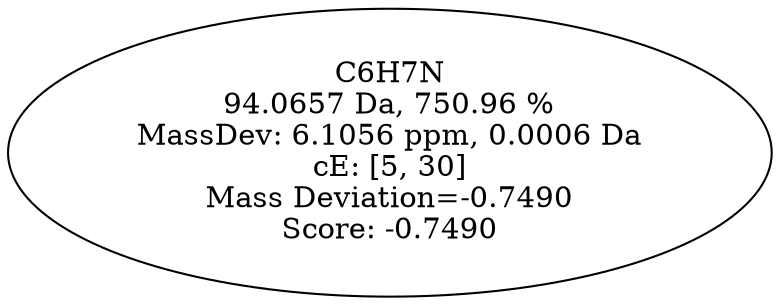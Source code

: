 strict digraph {
v1 [label="C6H7N\n94.0657 Da, 750.96 %\nMassDev: 6.1056 ppm, 0.0006 Da\ncE: [5, 30]\nMass Deviation=-0.7490\nScore: -0.7490"];
}
